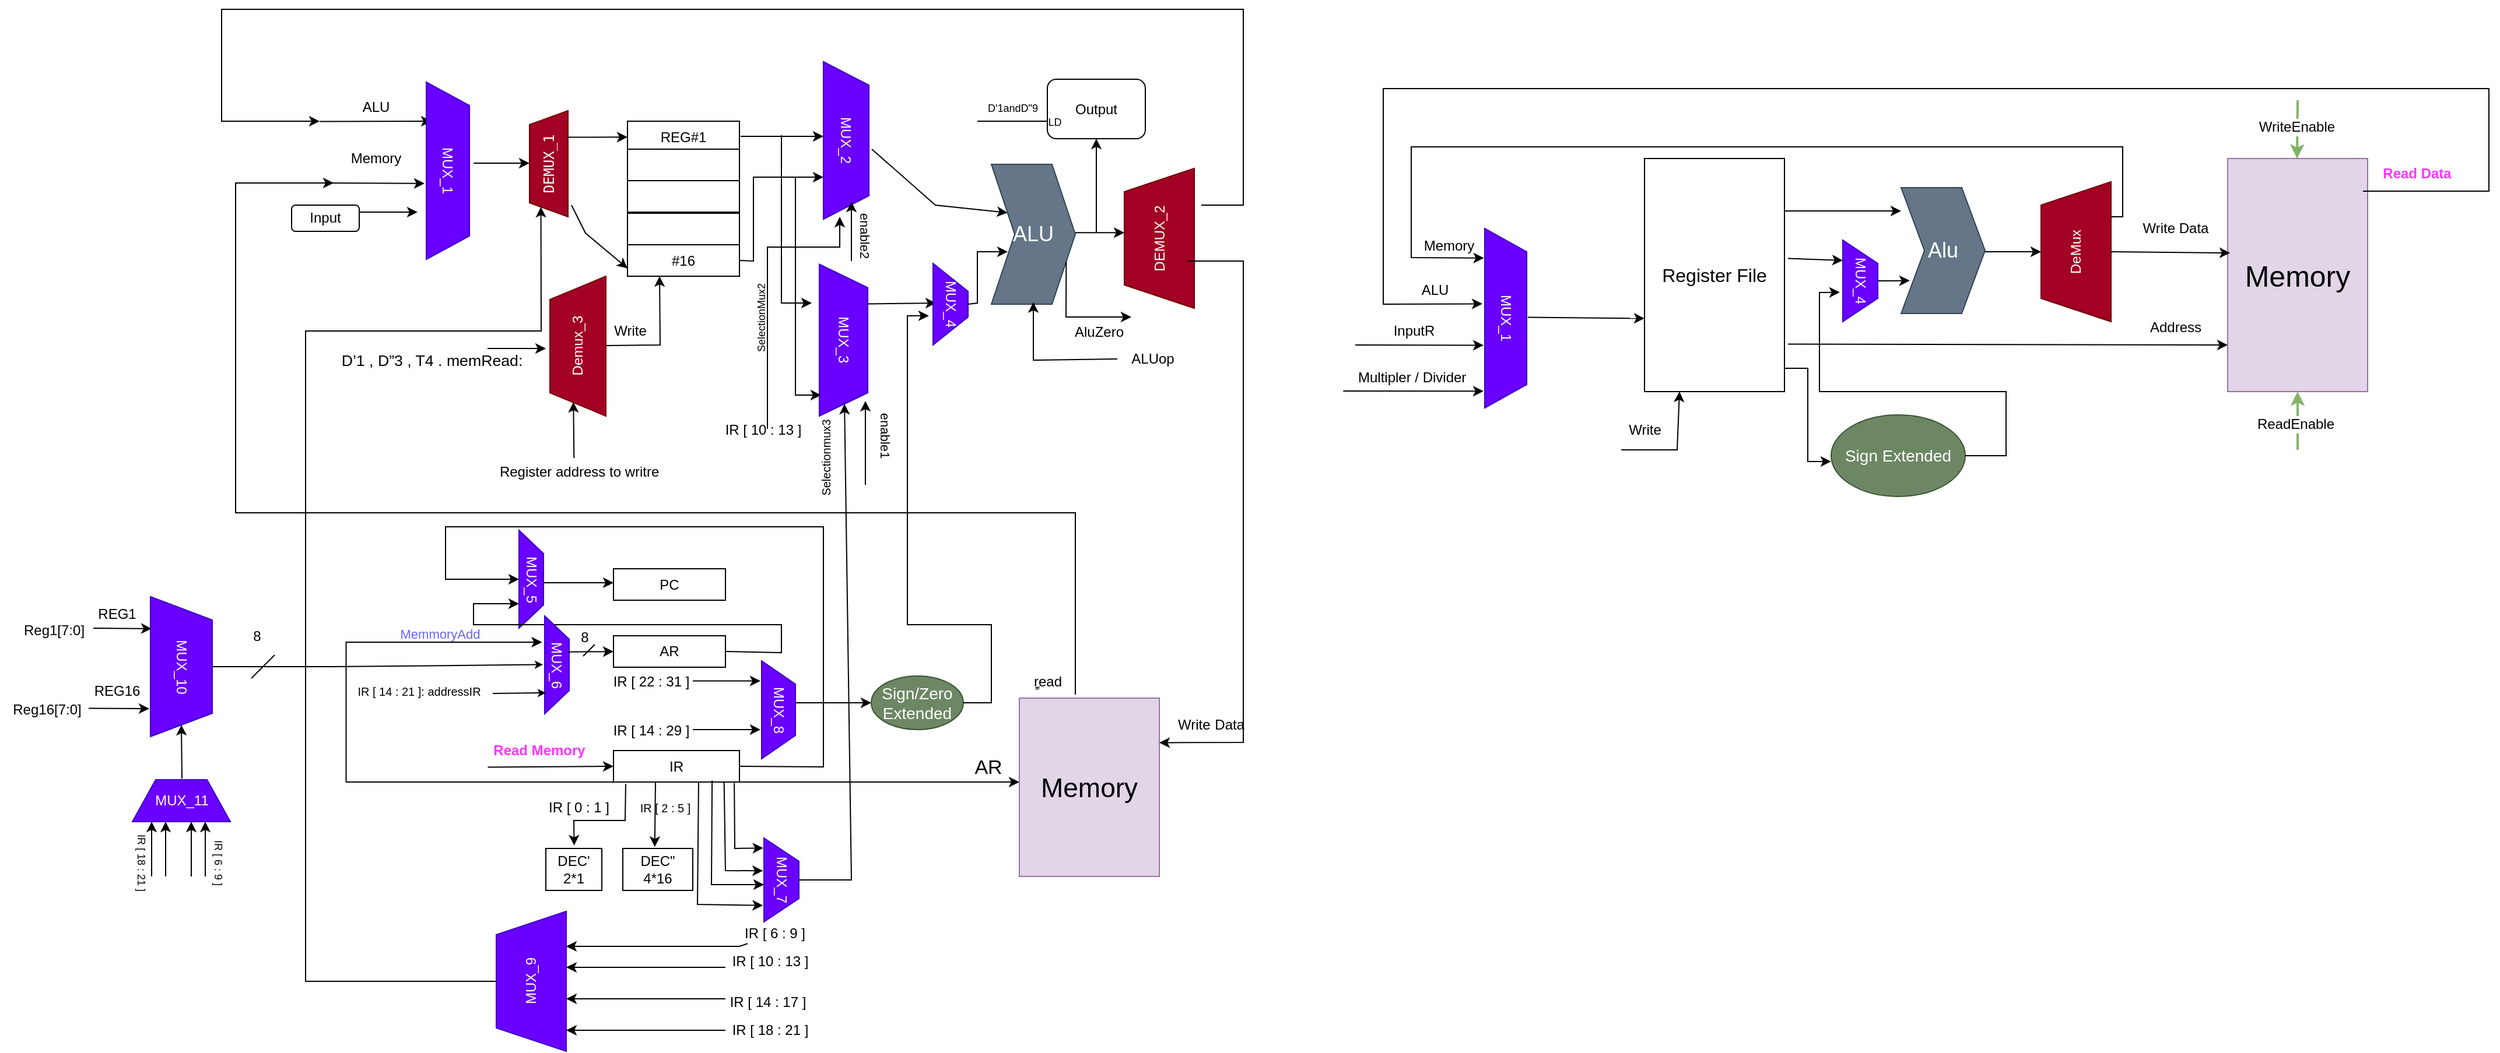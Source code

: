 <mxfile version="22.1.11" type="github">
  <diagram name="Page-1" id="VMmEMs2v5w9JZBRWIj8U">
    <mxGraphModel dx="489" dy="334" grid="1" gridSize="10" guides="1" tooltips="1" connect="1" arrows="1" fold="1" page="1" pageScale="1" pageWidth="1100" pageHeight="850" math="0" shadow="0">
      <root>
        <mxCell id="0" />
        <mxCell id="1" parent="0" />
        <mxCell id="eH6Ev0qvNWa33SyveMWL-1" value="&lt;font style=&quot;font-size: 25px;&quot;&gt;Memory&lt;/font&gt;" style="rounded=0;whiteSpace=wrap;html=1;fillColor=#e1d5e7;strokeColor=#9673a6;" parent="1" vertex="1">
          <mxGeometry x="2220" y="303" width="120" height="200" as="geometry" />
        </mxCell>
        <mxCell id="eH6Ev0qvNWa33SyveMWL-2" value="Address" style="text;html=1;align=center;verticalAlign=middle;resizable=0;points=[];autosize=1;strokeColor=none;fillColor=none;" parent="1" vertex="1">
          <mxGeometry x="2140" y="433" width="70" height="30" as="geometry" />
        </mxCell>
        <mxCell id="eH6Ev0qvNWa33SyveMWL-3" value="" style="endArrow=classic;html=1;rounded=0;entryX=0.42;entryY=1.056;entryDx=0;entryDy=0;entryPerimeter=0;" parent="1" target="eH6Ev0qvNWa33SyveMWL-23" edge="1">
          <mxGeometry width="50" height="50" relative="1" as="geometry">
            <mxPoint x="2336" y="331" as="sourcePoint" />
            <mxPoint x="1508" y="355" as="targetPoint" />
            <Array as="points">
              <mxPoint x="2444" y="331" />
              <mxPoint x="2444" y="243" />
              <mxPoint x="1780" y="243" />
              <mxPoint x="1568" y="243" />
              <mxPoint x="1496" y="243" />
              <mxPoint x="1496" y="428" />
            </Array>
          </mxGeometry>
        </mxCell>
        <mxCell id="eH6Ev0qvNWa33SyveMWL-4" value="&lt;font style=&quot;font-size: 16px;&quot;&gt;Register File&lt;/font&gt;" style="rounded=0;whiteSpace=wrap;html=1;" parent="1" vertex="1">
          <mxGeometry x="1720" y="303" width="120" height="200" as="geometry" />
        </mxCell>
        <mxCell id="eH6Ev0qvNWa33SyveMWL-5" value="&lt;b&gt;&lt;font color=&quot;#ff33ff&quot;&gt;Read Data&lt;/font&gt;&lt;/b&gt;" style="text;html=1;align=center;verticalAlign=middle;resizable=0;points=[];autosize=1;strokeColor=none;fillColor=none;" parent="1" vertex="1">
          <mxGeometry x="2340" y="304" width="84" height="24" as="geometry" />
        </mxCell>
        <mxCell id="eH6Ev0qvNWa33SyveMWL-6" value="" style="endArrow=classic;html=1;rounded=0;" parent="1" edge="1">
          <mxGeometry width="50" height="50" relative="1" as="geometry">
            <mxPoint x="1840" y="348" as="sourcePoint" />
            <mxPoint x="1940" y="348" as="targetPoint" />
          </mxGeometry>
        </mxCell>
        <mxCell id="eH6Ev0qvNWa33SyveMWL-7" value="" style="endArrow=classic;html=1;rounded=0;exitX=0.75;exitY=1;exitDx=0;exitDy=0;entryX=0.165;entryY=1.019;entryDx=0;entryDy=0;entryPerimeter=0;" parent="1" target="eH6Ev0qvNWa33SyveMWL-23" edge="1">
          <mxGeometry width="50" height="50" relative="1" as="geometry">
            <mxPoint x="2090" y="353" as="sourcePoint" />
            <mxPoint x="1520" y="391" as="targetPoint" />
            <Array as="points">
              <mxPoint x="2130" y="353" />
              <mxPoint x="2130" y="293" />
              <mxPoint x="2050" y="293" />
              <mxPoint x="1650" y="293" />
              <mxPoint x="1520" y="293" />
              <mxPoint x="1520" y="388" />
            </Array>
          </mxGeometry>
        </mxCell>
        <mxCell id="eH6Ev0qvNWa33SyveMWL-8" value="" style="endArrow=classic;html=1;rounded=0;exitX=1.025;exitY=0.429;exitDx=0;exitDy=0;exitPerimeter=0;entryX=0.25;entryY=1;entryDx=0;entryDy=0;" parent="1" source="eH6Ev0qvNWa33SyveMWL-4" target="eH6Ev0qvNWa33SyveMWL-21" edge="1">
          <mxGeometry width="50" height="50" relative="1" as="geometry">
            <mxPoint x="1880" y="412.45" as="sourcePoint" />
            <mxPoint x="1880" y="413" as="targetPoint" />
          </mxGeometry>
        </mxCell>
        <mxCell id="eH6Ev0qvNWa33SyveMWL-9" value="" style="endArrow=classic;html=1;rounded=0;exitX=1.025;exitY=0.796;exitDx=0;exitDy=0;exitPerimeter=0;entryX=-0.008;entryY=0.829;entryDx=0;entryDy=0;entryPerimeter=0;" parent="1" source="eH6Ev0qvNWa33SyveMWL-4" edge="1">
          <mxGeometry width="50" height="50" relative="1" as="geometry">
            <mxPoint x="1883" y="465.11" as="sourcePoint" />
            <mxPoint x="2220" y="463.0" as="targetPoint" />
          </mxGeometry>
        </mxCell>
        <mxCell id="eH6Ev0qvNWa33SyveMWL-10" value="Write Data" style="text;html=1;align=center;verticalAlign=middle;resizable=0;points=[];autosize=1;strokeColor=none;fillColor=none;" parent="1" vertex="1">
          <mxGeometry x="2135" y="348" width="80" height="30" as="geometry" />
        </mxCell>
        <mxCell id="eH6Ev0qvNWa33SyveMWL-11" value="DeMux" style="shape=trapezoid;perimeter=trapezoidPerimeter;whiteSpace=wrap;html=1;fixedSize=1;rotation=-90;fillColor=#a20025;fontColor=#ffffff;strokeColor=#6F0000;" parent="1" vertex="1">
          <mxGeometry x="2030" y="353" width="120" height="60" as="geometry" />
        </mxCell>
        <mxCell id="eH6Ev0qvNWa33SyveMWL-12" value="" style="endArrow=classic;html=1;rounded=0;entryX=0.017;entryY=0.405;entryDx=0;entryDy=0;entryPerimeter=0;" parent="1" target="eH6Ev0qvNWa33SyveMWL-1" edge="1">
          <mxGeometry width="50" height="50" relative="1" as="geometry">
            <mxPoint x="2120" y="383" as="sourcePoint" />
            <mxPoint x="2170" y="333" as="targetPoint" />
          </mxGeometry>
        </mxCell>
        <mxCell id="eH6Ev0qvNWa33SyveMWL-13" value="" style="endArrow=classic;html=1;rounded=0;entryX=0.5;entryY=0;entryDx=0;entryDy=0;" parent="1" target="eH6Ev0qvNWa33SyveMWL-11" edge="1">
          <mxGeometry width="50" height="50" relative="1" as="geometry">
            <mxPoint x="2010" y="383" as="sourcePoint" />
            <mxPoint x="2060" y="333" as="targetPoint" />
          </mxGeometry>
        </mxCell>
        <mxCell id="eH6Ev0qvNWa33SyveMWL-14" value="" style="endArrow=classic;html=1;rounded=0;entryX=0.425;entryY=-0.01;entryDx=0;entryDy=0;entryPerimeter=0;fillColor=#d5e8d4;strokeColor=#82b366;strokeWidth=2;" parent="1" edge="1">
          <mxGeometry relative="1" as="geometry">
            <mxPoint x="2280" y="253" as="sourcePoint" />
            <mxPoint x="2279.5" y="303" as="targetPoint" />
          </mxGeometry>
        </mxCell>
        <mxCell id="eH6Ev0qvNWa33SyveMWL-15" value="WriteEnable" style="edgeLabel;html=1;align=center;verticalAlign=middle;resizable=0;points=[];fontSize=12;" parent="eH6Ev0qvNWa33SyveMWL-14" connectable="0" vertex="1">
          <mxGeometry x="-0.08" y="-1" relative="1" as="geometry">
            <mxPoint as="offset" />
          </mxGeometry>
        </mxCell>
        <mxCell id="eH6Ev0qvNWa33SyveMWL-16" value="" style="endArrow=classic;html=1;rounded=0;entryX=0.5;entryY=1;entryDx=0;entryDy=0;fillColor=#d5e8d4;strokeColor=#82b366;strokeWidth=2;" parent="1" target="eH6Ev0qvNWa33SyveMWL-1" edge="1">
          <mxGeometry relative="1" as="geometry">
            <mxPoint x="2280" y="553" as="sourcePoint" />
            <mxPoint x="2259.5" y="583" as="targetPoint" />
          </mxGeometry>
        </mxCell>
        <mxCell id="eH6Ev0qvNWa33SyveMWL-17" value="ReadEnable" style="edgeLabel;html=1;align=center;verticalAlign=middle;resizable=0;points=[];fontSize=12;" parent="eH6Ev0qvNWa33SyveMWL-16" connectable="0" vertex="1">
          <mxGeometry x="-0.12" y="2" relative="1" as="geometry">
            <mxPoint as="offset" />
          </mxGeometry>
        </mxCell>
        <mxCell id="eH6Ev0qvNWa33SyveMWL-18" value="" style="endArrow=classic;html=1;rounded=0;entryX=0;entryY=0.571;entryDx=0;entryDy=0;entryPerimeter=0;" parent="1" target="eH6Ev0qvNWa33SyveMWL-19" edge="1">
          <mxGeometry width="50" height="50" relative="1" as="geometry">
            <mxPoint x="1840" y="483" as="sourcePoint" />
            <mxPoint x="1800" y="603" as="targetPoint" />
            <Array as="points">
              <mxPoint x="1860" y="483" />
              <mxPoint x="1860" y="563" />
            </Array>
          </mxGeometry>
        </mxCell>
        <mxCell id="eH6Ev0qvNWa33SyveMWL-19" value="&lt;font style=&quot;font-size: 14px;&quot;&gt;Sign Extended&lt;/font&gt;" style="ellipse;whiteSpace=wrap;html=1;fillColor=#6d8764;strokeColor=#3A5431;fontColor=#ffffff;" parent="1" vertex="1">
          <mxGeometry x="1880" y="523" width="115" height="70" as="geometry" />
        </mxCell>
        <mxCell id="eH6Ev0qvNWa33SyveMWL-20" value="" style="endArrow=classic;html=1;rounded=0;exitX=1;exitY=0.5;exitDx=0;exitDy=0;entryX=0.64;entryY=1.085;entryDx=0;entryDy=0;entryPerimeter=0;" parent="1" source="eH6Ev0qvNWa33SyveMWL-19" target="eH6Ev0qvNWa33SyveMWL-21" edge="1">
          <mxGeometry width="50" height="50" relative="1" as="geometry">
            <mxPoint x="2037.5" y="573" as="sourcePoint" />
            <mxPoint x="1850" y="423" as="targetPoint" />
            <Array as="points">
              <mxPoint x="2030" y="558" />
              <mxPoint x="2030" y="503" />
              <mxPoint x="1910" y="503" />
              <mxPoint x="1870" y="503" />
              <mxPoint x="1870" y="418" />
            </Array>
          </mxGeometry>
        </mxCell>
        <mxCell id="eH6Ev0qvNWa33SyveMWL-21" value="MUX_4" style="shape=trapezoid;perimeter=trapezoidPerimeter;whiteSpace=wrap;html=1;fixedSize=1;rotation=90;fillColor=#6a00ff;fontColor=#ffffff;strokeColor=#3700CC;" parent="1" vertex="1">
          <mxGeometry x="1870" y="393" width="70" height="30" as="geometry" />
        </mxCell>
        <mxCell id="eH6Ev0qvNWa33SyveMWL-22" value="" style="endArrow=classic;html=1;rounded=0;exitX=0.5;exitY=0;exitDx=0;exitDy=0;entryX=0.677;entryY=0.965;entryDx=0;entryDy=0;entryPerimeter=0;" parent="1" source="eH6Ev0qvNWa33SyveMWL-21" edge="1">
          <mxGeometry width="50" height="50" relative="1" as="geometry">
            <mxPoint x="1910" y="483" as="sourcePoint" />
            <mxPoint x="1947.45" y="407.78" as="targetPoint" />
          </mxGeometry>
        </mxCell>
        <mxCell id="eH6Ev0qvNWa33SyveMWL-23" value="MUX_1" style="shape=trapezoid;perimeter=trapezoidPerimeter;whiteSpace=wrap;html=1;fixedSize=1;rotation=90;fillColor=#6a00ff;fontColor=#ffffff;strokeColor=#3700CC;" parent="1" vertex="1">
          <mxGeometry x="1524" y="422" width="154" height="36" as="geometry" />
        </mxCell>
        <mxCell id="eH6Ev0qvNWa33SyveMWL-24" value="" style="endArrow=classic;html=1;rounded=0;exitX=0.312;exitY=-0.037;exitDx=0;exitDy=0;entryX=0.003;entryY=0.545;entryDx=0;entryDy=0;entryPerimeter=0;exitPerimeter=0;" parent="1" edge="1">
          <mxGeometry width="50" height="50" relative="1" as="geometry">
            <mxPoint x="1619.972" y="439.248" as="sourcePoint" />
            <mxPoint x="1720" y="440.2" as="targetPoint" />
          </mxGeometry>
        </mxCell>
        <mxCell id="eH6Ev0qvNWa33SyveMWL-25" value="" style="endArrow=classic;html=1;rounded=0;" parent="1" edge="1">
          <mxGeometry width="50" height="50" relative="1" as="geometry">
            <mxPoint x="590" y="324" as="sourcePoint" />
            <mxPoint x="674" y="324.42" as="targetPoint" />
          </mxGeometry>
        </mxCell>
        <mxCell id="eH6Ev0qvNWa33SyveMWL-26" value="&lt;pre&gt;&lt;font style=&quot;font-size: 12px;&quot;&gt;DEMUX_1&lt;/font&gt;&lt;/pre&gt;" style="shape=trapezoid;perimeter=trapezoidPerimeter;whiteSpace=wrap;html=1;fixedSize=1;rotation=-90;size=12;fillColor=#a20025;fontColor=#ffffff;strokeColor=#6F0000;" parent="1" vertex="1">
          <mxGeometry x="735" y="291" width="91" height="33" as="geometry" />
        </mxCell>
        <mxCell id="eH6Ev0qvNWa33SyveMWL-27" value="" style="endArrow=classic;html=1;rounded=0;exitX=0.75;exitY=1;exitDx=0;exitDy=0;" parent="1" source="eH6Ev0qvNWa33SyveMWL-26" target="eH6Ev0qvNWa33SyveMWL-28" edge="1">
          <mxGeometry width="50" height="50" relative="1" as="geometry">
            <mxPoint x="812" y="295" as="sourcePoint" />
            <mxPoint x="819" y="297.35" as="targetPoint" />
          </mxGeometry>
        </mxCell>
        <mxCell id="eH6Ev0qvNWa33SyveMWL-28" value="REG#1" style="rounded=0;whiteSpace=wrap;html=1;" parent="1" vertex="1">
          <mxGeometry x="848" y="271" width="96" height="27" as="geometry" />
        </mxCell>
        <mxCell id="eH6Ev0qvNWa33SyveMWL-29" value="" style="rounded=0;whiteSpace=wrap;html=1;" parent="1" vertex="1">
          <mxGeometry x="848" y="295" width="96" height="27" as="geometry" />
        </mxCell>
        <mxCell id="eH6Ev0qvNWa33SyveMWL-30" value="" style="rounded=0;whiteSpace=wrap;html=1;" parent="1" vertex="1">
          <mxGeometry x="848" y="322" width="96" height="27" as="geometry" />
        </mxCell>
        <mxCell id="eH6Ev0qvNWa33SyveMWL-31" value="" style="rounded=0;whiteSpace=wrap;html=1;" parent="1" vertex="1">
          <mxGeometry x="848" y="350" width="96" height="27" as="geometry" />
        </mxCell>
        <mxCell id="eH6Ev0qvNWa33SyveMWL-32" value="#16" style="rounded=0;whiteSpace=wrap;html=1;" parent="1" vertex="1">
          <mxGeometry x="848" y="377" width="96" height="27" as="geometry" />
        </mxCell>
        <mxCell id="eH6Ev0qvNWa33SyveMWL-33" value="AR" style="rounded=0;whiteSpace=wrap;html=1;" parent="1" vertex="1">
          <mxGeometry x="836" y="712.5" width="96" height="27" as="geometry" />
        </mxCell>
        <mxCell id="eH6Ev0qvNWa33SyveMWL-34" value="PC" style="rounded=0;whiteSpace=wrap;html=1;" parent="1" vertex="1">
          <mxGeometry x="836" y="655" width="96" height="27" as="geometry" />
        </mxCell>
        <mxCell id="eH6Ev0qvNWa33SyveMWL-35" value="IR" style="rounded=0;whiteSpace=wrap;html=1;" parent="1" vertex="1">
          <mxGeometry x="836" y="811" width="108" height="27" as="geometry" />
        </mxCell>
        <mxCell id="eH6Ev0qvNWa33SyveMWL-36" value="" style="endArrow=classic;html=1;rounded=0;" parent="1" edge="1">
          <mxGeometry width="50" height="50" relative="1" as="geometry">
            <mxPoint x="776" y="667" as="sourcePoint" />
            <mxPoint x="836" y="667" as="targetPoint" />
            <Array as="points">
              <mxPoint x="776" y="667" />
            </Array>
          </mxGeometry>
        </mxCell>
        <mxCell id="eH6Ev0qvNWa33SyveMWL-37" value="" style="endArrow=classic;html=1;rounded=0;exitX=0.095;exitY=1.063;exitDx=0;exitDy=0;exitPerimeter=0;entryX=0;entryY=0.5;entryDx=0;entryDy=0;" parent="1" target="eH6Ev0qvNWa33SyveMWL-35" edge="1">
          <mxGeometry width="50" height="50" relative="1" as="geometry">
            <mxPoint x="728.26" y="825.252" as="sourcePoint" />
            <mxPoint x="836" y="823" as="targetPoint" />
          </mxGeometry>
        </mxCell>
        <mxCell id="eH6Ev0qvNWa33SyveMWL-38" value="&lt;font color=&quot;#ff33ff&quot;&gt;Read Memory&lt;br&gt;&lt;/font&gt;" style="text;html=1;align=center;verticalAlign=middle;resizable=0;points=[];autosize=1;strokeColor=none;fillColor=none;fontStyle=1" parent="1" vertex="1">
          <mxGeometry x="718" y="799" width="108" height="24" as="geometry" />
        </mxCell>
        <mxCell id="eH6Ev0qvNWa33SyveMWL-39" value="MUX_5" style="shape=trapezoid;perimeter=trapezoidPerimeter;whiteSpace=wrap;html=1;fixedSize=1;rotation=90;fillColor=#6a00ff;fontColor=#ffffff;strokeColor=#3700CC;" parent="1" vertex="1">
          <mxGeometry x="723.5" y="653.5" width="84" height="21" as="geometry" />
        </mxCell>
        <mxCell id="eH6Ev0qvNWa33SyveMWL-40" value="" style="endArrow=classic;html=1;rounded=0;entryX=0.75;entryY=1;entryDx=0;entryDy=0;exitX=1;exitY=0.5;exitDx=0;exitDy=0;" parent="1" source="eH6Ev0qvNWa33SyveMWL-33" target="eH6Ev0qvNWa33SyveMWL-39" edge="1">
          <mxGeometry width="50" height="50" relative="1" as="geometry">
            <mxPoint x="980" y="775" as="sourcePoint" />
            <mxPoint x="704" y="675" as="targetPoint" />
            <Array as="points">
              <mxPoint x="980" y="727" />
              <mxPoint x="980" y="703" />
              <mxPoint x="716" y="703" />
              <mxPoint x="716" y="685" />
            </Array>
          </mxGeometry>
        </mxCell>
        <mxCell id="eH6Ev0qvNWa33SyveMWL-41" value="" style="endArrow=classic;html=1;rounded=0;entryX=0.5;entryY=1;entryDx=0;entryDy=0;exitX=1;exitY=0.5;exitDx=0;exitDy=0;" parent="1" source="eH6Ev0qvNWa33SyveMWL-35" target="eH6Ev0qvNWa33SyveMWL-39" edge="1">
          <mxGeometry width="50" height="50" relative="1" as="geometry">
            <mxPoint x="932" y="779" as="sourcePoint" />
            <mxPoint x="728" y="667" as="targetPoint" />
            <Array as="points">
              <mxPoint x="1016" y="825" />
              <mxPoint x="1016" y="619" />
              <mxPoint x="692" y="619" />
              <mxPoint x="692" y="664" />
            </Array>
          </mxGeometry>
        </mxCell>
        <mxCell id="eH6Ev0qvNWa33SyveMWL-42" value="" style="endArrow=classic;startArrow=classic;html=1;rounded=0;" parent="1" edge="1">
          <mxGeometry width="50" height="50" relative="1" as="geometry">
            <mxPoint x="1184" y="838" as="sourcePoint" />
            <mxPoint x="774.75" y="718" as="targetPoint" />
            <Array as="points">
              <mxPoint x="606.75" y="838" />
              <mxPoint x="606.75" y="718" />
            </Array>
          </mxGeometry>
        </mxCell>
        <mxCell id="eH6Ev0qvNWa33SyveMWL-43" value="&lt;span style=&quot;font-size: 17px;&quot;&gt;AR&lt;/span&gt;" style="edgeLabel;html=1;align=center;verticalAlign=middle;resizable=0;points=[];" parent="eH6Ev0qvNWa33SyveMWL-42" vertex="1" connectable="0">
          <mxGeometry x="-0.936" y="-2" relative="1" as="geometry">
            <mxPoint y="-10" as="offset" />
          </mxGeometry>
        </mxCell>
        <mxCell id="eH6Ev0qvNWa33SyveMWL-44" value="&lt;font style=&quot;font-size: 23px;&quot;&gt;Memory&lt;/font&gt;" style="rounded=0;whiteSpace=wrap;html=1;fillColor=#e1d5e7;strokeColor=#9673a6;" parent="1" vertex="1">
          <mxGeometry x="1184" y="766" width="120" height="153" as="geometry" />
        </mxCell>
        <mxCell id="eH6Ev0qvNWa33SyveMWL-45" value="Memory" style="text;html=1;align=center;verticalAlign=middle;resizable=0;points=[];autosize=1;strokeColor=none;fillColor=none;" parent="1" vertex="1">
          <mxGeometry x="596" y="291" width="72" height="24" as="geometry" />
        </mxCell>
        <mxCell id="eH6Ev0qvNWa33SyveMWL-46" value="" style="endArrow=classic;html=1;rounded=0;entryX=0.25;entryY=1;entryDx=0;entryDy=0;" parent="1" edge="1">
          <mxGeometry width="50" height="50" relative="1" as="geometry">
            <mxPoint x="584" y="271.25" as="sourcePoint" />
            <mxPoint x="680.0" y="271" as="targetPoint" />
          </mxGeometry>
        </mxCell>
        <mxCell id="eH6Ev0qvNWa33SyveMWL-47" value="ALU" style="text;html=1;align=center;verticalAlign=middle;resizable=0;points=[];autosize=1;strokeColor=none;fillColor=none;" parent="1" vertex="1">
          <mxGeometry x="608" y="247" width="48" height="24" as="geometry" />
        </mxCell>
        <mxCell id="eH6Ev0qvNWa33SyveMWL-48" value="" style="endArrow=classic;html=1;rounded=0;entryX=0;entryY=0.75;entryDx=0;entryDy=0;" parent="1" target="eH6Ev0qvNWa33SyveMWL-32" edge="1">
          <mxGeometry width="50" height="50" relative="1" as="geometry">
            <mxPoint x="800" y="343" as="sourcePoint" />
            <mxPoint x="998" y="253" as="targetPoint" />
            <Array as="points">
              <mxPoint x="812" y="367" />
            </Array>
          </mxGeometry>
        </mxCell>
        <mxCell id="eH6Ev0qvNWa33SyveMWL-49" value="MUX_1" style="shape=trapezoid;perimeter=trapezoidPerimeter;whiteSpace=wrap;html=1;fixedSize=1;rotation=90;fillColor=#6a00ff;fontColor=#ffffff;strokeColor=#3700CC;" parent="1" vertex="1">
          <mxGeometry x="618" y="295" width="152" height="37" as="geometry" />
        </mxCell>
        <mxCell id="eH6Ev0qvNWa33SyveMWL-50" value="" style="endArrow=classic;html=1;rounded=0;" parent="1" edge="1">
          <mxGeometry width="50" height="50" relative="1" as="geometry">
            <mxPoint x="716" y="307" as="sourcePoint" />
            <mxPoint x="764" y="307" as="targetPoint" />
          </mxGeometry>
        </mxCell>
        <mxCell id="eH6Ev0qvNWa33SyveMWL-51" value="" style="endArrow=classic;html=1;rounded=0;" parent="1" edge="1">
          <mxGeometry width="50" height="50" relative="1" as="geometry">
            <mxPoint x="1232" y="763" as="sourcePoint" />
            <mxPoint x="596" y="324" as="targetPoint" />
            <Array as="points">
              <mxPoint x="1232" y="607" />
              <mxPoint x="512" y="607" />
              <mxPoint x="512" y="324" />
            </Array>
          </mxGeometry>
        </mxCell>
        <mxCell id="eH6Ev0qvNWa33SyveMWL-52" value="" style="endArrow=classic;html=1;rounded=0;" parent="1" edge="1">
          <mxGeometry width="50" height="50" relative="1" as="geometry">
            <mxPoint x="945" y="284" as="sourcePoint" />
            <mxPoint x="1016" y="284" as="targetPoint" />
          </mxGeometry>
        </mxCell>
        <mxCell id="eH6Ev0qvNWa33SyveMWL-53" value="MUX_2" style="shape=trapezoid;perimeter=trapezoidPerimeter;whiteSpace=wrap;html=1;fixedSize=1;rotation=90;fillColor=#6a00ff;fontColor=#ffffff;strokeColor=#3700CC;" parent="1" vertex="1">
          <mxGeometry x="968" y="268" width="135" height="39" as="geometry" />
        </mxCell>
        <mxCell id="eH6Ev0qvNWa33SyveMWL-54" value="MUX_3" style="shape=trapezoid;perimeter=trapezoidPerimeter;whiteSpace=wrap;html=1;fixedSize=1;rotation=90;fillColor=#6a00ff;fontColor=#ffffff;strokeColor=#3700CC;" parent="1" vertex="1">
          <mxGeometry x="968.12" y="438.13" width="130.25" height="41.5" as="geometry" />
        </mxCell>
        <mxCell id="eH6Ev0qvNWa33SyveMWL-55" value="" style="endArrow=classic;html=1;rounded=0;entryX=0;entryY=0.25;entryDx=0;entryDy=0;" parent="1" target="eH6Ev0qvNWa33SyveMWL-57" edge="1">
          <mxGeometry width="50" height="50" relative="1" as="geometry">
            <mxPoint x="1057.5" y="295" as="sourcePoint" />
            <mxPoint x="1165" y="331" as="targetPoint" />
            <Array as="points">
              <mxPoint x="1112" y="343" />
            </Array>
          </mxGeometry>
        </mxCell>
        <mxCell id="eH6Ev0qvNWa33SyveMWL-56" value="" style="endArrow=classic;html=1;rounded=0;entryX=0.392;entryY=0.915;entryDx=0;entryDy=0;entryPerimeter=0;exitX=0.211;exitY=0.021;exitDx=0;exitDy=0;exitPerimeter=0;" parent="1" edge="1">
          <mxGeometry width="50" height="50" relative="1" as="geometry">
            <mxPoint x="1053.124" y="427.798" as="sourcePoint" />
            <mxPoint x="1112.55" y="427.0" as="targetPoint" />
            <Array as="points" />
          </mxGeometry>
        </mxCell>
        <mxCell id="eH6Ev0qvNWa33SyveMWL-57" value="&lt;font style=&quot;font-size: 18px;&quot;&gt;ALU&lt;/font&gt;" style="shape=step;perimeter=stepPerimeter;whiteSpace=wrap;html=1;fixedSize=1;fillColor=#647687;fontColor=#ffffff;strokeColor=#314354;" parent="1" vertex="1">
          <mxGeometry x="1160" y="308" width="72" height="120" as="geometry" />
        </mxCell>
        <mxCell id="eH6Ev0qvNWa33SyveMWL-58" value="&lt;font style=&quot;font-size: 18px;&quot;&gt;Alu&lt;/font&gt;" style="shape=step;perimeter=stepPerimeter;whiteSpace=wrap;html=1;fixedSize=1;fillColor=#647687;fontColor=#ffffff;strokeColor=#314354;" parent="1" vertex="1">
          <mxGeometry x="1940" y="328" width="72" height="108" as="geometry" />
        </mxCell>
        <mxCell id="eH6Ev0qvNWa33SyveMWL-59" value="" style="endArrow=classic;html=1;rounded=0;" parent="1" edge="1">
          <mxGeometry width="50" height="50" relative="1" as="geometry">
            <mxPoint x="1340" y="343" as="sourcePoint" />
            <mxPoint x="584" y="271" as="targetPoint" />
            <Array as="points">
              <mxPoint x="1376" y="343" />
              <mxPoint x="1376" y="175" />
              <mxPoint x="500" y="175" />
              <mxPoint x="500" y="271" />
            </Array>
          </mxGeometry>
        </mxCell>
        <mxCell id="eH6Ev0qvNWa33SyveMWL-60" value="MUX_6" style="shape=trapezoid;perimeter=trapezoidPerimeter;whiteSpace=wrap;html=1;fixedSize=1;rotation=90;fillColor=#6a00ff;fontColor=#ffffff;strokeColor=#3700CC;" parent="1" vertex="1">
          <mxGeometry x="745.5" y="727" width="84" height="21" as="geometry" />
        </mxCell>
        <mxCell id="eH6Ev0qvNWa33SyveMWL-61" value="DEMUX_2" style="shape=trapezoid;perimeter=trapezoidPerimeter;whiteSpace=wrap;html=1;fixedSize=1;rotation=-90;fillColor=#a20025;fontColor=#ffffff;strokeColor=#6F0000;" parent="1" vertex="1">
          <mxGeometry x="1244" y="341.5" width="120" height="60" as="geometry" />
        </mxCell>
        <mxCell id="eH6Ev0qvNWa33SyveMWL-62" value="" style="endArrow=classic;html=1;rounded=0;" parent="1" edge="1">
          <mxGeometry width="50" height="50" relative="1" as="geometry">
            <mxPoint x="1232" y="366.64" as="sourcePoint" />
            <mxPoint x="1274" y="366.64" as="targetPoint" />
          </mxGeometry>
        </mxCell>
        <mxCell id="eH6Ev0qvNWa33SyveMWL-63" value="" style="endArrow=classic;html=1;rounded=0;entryX=1;entryY=0.25;entryDx=0;entryDy=0;" parent="1" target="eH6Ev0qvNWa33SyveMWL-44" edge="1">
          <mxGeometry width="50" height="50" relative="1" as="geometry">
            <mxPoint x="1328" y="391" as="sourcePoint" />
            <mxPoint x="1364" y="691" as="targetPoint" />
            <Array as="points">
              <mxPoint x="1376" y="391" />
              <mxPoint x="1376" y="804" />
            </Array>
          </mxGeometry>
        </mxCell>
        <mxCell id="eH6Ev0qvNWa33SyveMWL-64" value="Write&lt;font style=&quot;font-size: 14px;&quot;&gt; &lt;/font&gt;Data" style="text;html=1;align=center;verticalAlign=middle;resizable=0;points=[];autosize=1;strokeColor=none;fillColor=none;" parent="1" vertex="1">
          <mxGeometry x="1306" y="770" width="84" height="36" as="geometry" />
        </mxCell>
        <mxCell id="eH6Ev0qvNWa33SyveMWL-65" value="" style="endArrow=classic;html=1;rounded=0;" parent="1" edge="1">
          <mxGeometry width="50" height="50" relative="1" as="geometry">
            <mxPoint x="1040" y="391" as="sourcePoint" />
            <mxPoint x="1040" y="340" as="targetPoint" />
          </mxGeometry>
        </mxCell>
        <mxCell id="eH6Ev0qvNWa33SyveMWL-66" value="enable2" style="edgeLabel;html=1;align=center;verticalAlign=middle;resizable=0;points=[];rotation=90;" parent="eH6Ev0qvNWa33SyveMWL-65" connectable="0" vertex="1">
          <mxGeometry x="0.192" relative="1" as="geometry">
            <mxPoint x="12" y="8" as="offset" />
          </mxGeometry>
        </mxCell>
        <mxCell id="eH6Ev0qvNWa33SyveMWL-67" value="" style="endArrow=classic;html=1;rounded=0;" parent="1" edge="1">
          <mxGeometry width="50" height="50" relative="1" as="geometry">
            <mxPoint x="618" y="349" as="sourcePoint" />
            <mxPoint x="668" y="349" as="targetPoint" />
          </mxGeometry>
        </mxCell>
        <mxCell id="eH6Ev0qvNWa33SyveMWL-68" value="Input" style="rounded=1;whiteSpace=wrap;html=1;" parent="1" vertex="1">
          <mxGeometry x="560" y="343" width="58" height="22.5" as="geometry" />
        </mxCell>
        <mxCell id="eH6Ev0qvNWa33SyveMWL-69" value="" style="endArrow=classic;html=1;rounded=0;" parent="1" target="eH6Ev0qvNWa33SyveMWL-70" edge="1">
          <mxGeometry width="50" height="50" relative="1" as="geometry">
            <mxPoint x="1250" y="367" as="sourcePoint" />
            <mxPoint x="1256" y="283" as="targetPoint" />
          </mxGeometry>
        </mxCell>
        <mxCell id="eH6Ev0qvNWa33SyveMWL-70" value="Output" style="rounded=1;whiteSpace=wrap;html=1;" parent="1" vertex="1">
          <mxGeometry x="1208" y="235" width="84" height="51" as="geometry" />
        </mxCell>
        <mxCell id="eH6Ev0qvNWa33SyveMWL-71" value="" style="endArrow=classic;html=1;rounded=0;exitX=-0.003;exitY=0.979;exitDx=0;exitDy=0;exitPerimeter=0;" parent="1" source="eH6Ev0qvNWa33SyveMWL-74" edge="1">
          <mxGeometry width="50" height="50" relative="1" as="geometry">
            <mxPoint x="1520" y="502.33" as="sourcePoint" />
            <mxPoint x="1582" y="502.58" as="targetPoint" />
          </mxGeometry>
        </mxCell>
        <mxCell id="eH6Ev0qvNWa33SyveMWL-72" value="" style="endArrow=classic;html=1;rounded=0;" parent="1" edge="1">
          <mxGeometry width="50" height="50" relative="1" as="geometry">
            <mxPoint x="1472" y="463" as="sourcePoint" />
            <mxPoint x="1582" y="463.25" as="targetPoint" />
          </mxGeometry>
        </mxCell>
        <mxCell id="eH6Ev0qvNWa33SyveMWL-73" value="InputR" style="text;html=1;align=center;verticalAlign=middle;resizable=0;points=[];autosize=1;strokeColor=none;fillColor=none;" parent="1" vertex="1">
          <mxGeometry x="1492" y="439.25" width="60" height="24" as="geometry" />
        </mxCell>
        <mxCell id="eH6Ev0qvNWa33SyveMWL-74" value="Multipler / Divider&amp;nbsp;" style="text;html=1;align=center;verticalAlign=middle;resizable=0;points=[];autosize=1;strokeColor=none;fillColor=none;" parent="1" vertex="1">
          <mxGeometry x="1462" y="479" width="120" height="24" as="geometry" />
        </mxCell>
        <mxCell id="eH6Ev0qvNWa33SyveMWL-75" value="ALU" style="text;html=1;align=center;verticalAlign=middle;resizable=0;points=[];autosize=1;strokeColor=none;fillColor=none;" parent="1" vertex="1">
          <mxGeometry x="1516" y="404" width="48" height="24" as="geometry" />
        </mxCell>
        <mxCell id="eH6Ev0qvNWa33SyveMWL-76" value="Memory" style="text;html=1;align=center;verticalAlign=middle;resizable=0;points=[];autosize=1;strokeColor=none;fillColor=none;" parent="1" vertex="1">
          <mxGeometry x="1516" y="365.5" width="72" height="24" as="geometry" />
        </mxCell>
        <mxCell id="eH6Ev0qvNWa33SyveMWL-77" value="&lt;font style=&quot;font-size: 14px;&quot;&gt;Sign/Zero Extended&lt;/font&gt;" style="ellipse;whiteSpace=wrap;html=1;fillColor=#6d8764;strokeColor=#3A5431;fontColor=#ffffff;" parent="1" vertex="1">
          <mxGeometry x="1057" y="747" width="79" height="46" as="geometry" />
        </mxCell>
        <mxCell id="eH6Ev0qvNWa33SyveMWL-78" value="" style="endArrow=classic;html=1;rounded=0;entryX=0;entryY=0.5;entryDx=0;entryDy=0;" parent="1" target="eH6Ev0qvNWa33SyveMWL-77" edge="1">
          <mxGeometry width="50" height="50" relative="1" as="geometry">
            <mxPoint x="1016" y="770" as="sourcePoint" />
            <mxPoint x="1078" y="679" as="targetPoint" />
            <Array as="points">
              <mxPoint x="992" y="770" />
            </Array>
          </mxGeometry>
        </mxCell>
        <mxCell id="eH6Ev0qvNWa33SyveMWL-79" value="" style="endArrow=classic;html=1;rounded=0;entryX=0.641;entryY=1.119;entryDx=0;entryDy=0;entryPerimeter=0;exitX=1;exitY=0.5;exitDx=0;exitDy=0;" parent="1" source="eH6Ev0qvNWa33SyveMWL-77" target="eH6Ev0qvNWa33SyveMWL-80" edge="1">
          <mxGeometry width="50" height="50" relative="1" as="geometry">
            <mxPoint x="1124" y="602" as="sourcePoint" />
            <mxPoint x="1136" y="479" as="targetPoint" />
            <Array as="points">
              <mxPoint x="1160" y="770" />
              <mxPoint x="1160" y="703" />
              <mxPoint x="1088" y="703" />
              <mxPoint x="1088" y="438" />
            </Array>
          </mxGeometry>
        </mxCell>
        <mxCell id="eH6Ev0qvNWa33SyveMWL-80" value="MUX_4" style="shape=trapezoid;perimeter=trapezoidPerimeter;whiteSpace=wrap;html=1;fixedSize=1;rotation=90;size=24;fillColor=#6a00ff;fontColor=#ffffff;strokeColor=#3700CC;" parent="1" vertex="1">
          <mxGeometry x="1090" y="413" width="70" height="30" as="geometry" />
        </mxCell>
        <mxCell id="eH6Ev0qvNWa33SyveMWL-81" value="" style="endArrow=classic;html=1;rounded=0;exitX=0.5;exitY=0;exitDx=0;exitDy=0;" parent="1" source="eH6Ev0qvNWa33SyveMWL-80" edge="1">
          <mxGeometry width="50" height="50" relative="1" as="geometry">
            <mxPoint x="1124" y="433" as="sourcePoint" />
            <mxPoint x="1174" y="383" as="targetPoint" />
            <Array as="points">
              <mxPoint x="1148" y="427" />
              <mxPoint x="1148" y="383" />
            </Array>
          </mxGeometry>
        </mxCell>
        <mxCell id="eH6Ev0qvNWa33SyveMWL-82" value="" style="endArrow=none;html=1;rounded=0;" parent="1" edge="1">
          <mxGeometry width="50" height="50" relative="1" as="geometry">
            <mxPoint x="1064" y="427" as="sourcePoint" />
            <mxPoint x="1064" y="427" as="targetPoint" />
            <Array as="points" />
          </mxGeometry>
        </mxCell>
        <mxCell id="eH6Ev0qvNWa33SyveMWL-83" value="" style="endArrow=classic;html=1;rounded=0;entryX=0;entryY=0.5;entryDx=0;entryDy=0;exitX=0.368;exitY=0.051;exitDx=0;exitDy=0;exitPerimeter=0;" parent="1" source="eH6Ev0qvNWa33SyveMWL-60" target="eH6Ev0qvNWa33SyveMWL-33" edge="1">
          <mxGeometry width="50" height="50" relative="1" as="geometry">
            <mxPoint x="798" y="739.5" as="sourcePoint" />
            <mxPoint x="848" y="689.5" as="targetPoint" />
          </mxGeometry>
        </mxCell>
        <mxCell id="eH6Ev0qvNWa33SyveMWL-84" value="ٍِread" style="text;html=1;align=center;verticalAlign=middle;resizable=0;points=[];autosize=1;strokeColor=none;fillColor=none;" parent="1" vertex="1">
          <mxGeometry x="1184" y="739.5" width="48" height="24" as="geometry" />
        </mxCell>
        <mxCell id="eH6Ev0qvNWa33SyveMWL-85" value="DEC&#39;&lt;br&gt;2*1" style="rounded=0;whiteSpace=wrap;html=1;" parent="1" vertex="1">
          <mxGeometry x="778" y="895" width="48" height="36" as="geometry" />
        </mxCell>
        <mxCell id="eH6Ev0qvNWa33SyveMWL-86" value="DEC&quot;&lt;br&gt;4*16" style="rounded=0;whiteSpace=wrap;html=1;" parent="1" vertex="1">
          <mxGeometry x="844" y="895" width="60" height="36" as="geometry" />
        </mxCell>
        <mxCell id="eH6Ev0qvNWa33SyveMWL-87" value="" style="endArrow=classic;html=1;rounded=0;entryX=0.506;entryY=-0.072;entryDx=0;entryDy=0;entryPerimeter=0;exitX=0.097;exitY=1.059;exitDx=0;exitDy=0;exitPerimeter=0;" parent="1" source="eH6Ev0qvNWa33SyveMWL-35" target="eH6Ev0qvNWa33SyveMWL-85" edge="1">
          <mxGeometry width="50" height="50" relative="1" as="geometry">
            <mxPoint x="847.49" y="838" as="sourcePoint" />
            <mxPoint x="847.49" y="883" as="targetPoint" />
            <Array as="points">
              <mxPoint x="846" y="871" />
              <mxPoint x="802" y="871" />
            </Array>
          </mxGeometry>
        </mxCell>
        <mxCell id="eH6Ev0qvNWa33SyveMWL-88" value="" style="endArrow=classic;html=1;rounded=0;exitX=0.611;exitY=1;exitDx=0;exitDy=0;exitPerimeter=0;entryX=0.456;entryY=-0.036;entryDx=0;entryDy=0;entryPerimeter=0;" parent="1" target="eH6Ev0qvNWa33SyveMWL-86" edge="1">
          <mxGeometry width="50" height="50" relative="1" as="geometry">
            <mxPoint x="871.998" y="838.0" as="sourcePoint" />
            <mxPoint x="872.01" y="883" as="targetPoint" />
          </mxGeometry>
        </mxCell>
        <mxCell id="eH6Ev0qvNWa33SyveMWL-89" value="" style="endArrow=classic;html=1;rounded=0;" parent="1" edge="1">
          <mxGeometry width="50" height="50" relative="1" as="geometry">
            <mxPoint x="1052" y="583" as="sourcePoint" />
            <mxPoint x="1052" y="511" as="targetPoint" />
          </mxGeometry>
        </mxCell>
        <mxCell id="eH6Ev0qvNWa33SyveMWL-90" value="enable1" style="edgeLabel;html=1;align=center;verticalAlign=middle;resizable=0;points=[];rotation=90;" parent="eH6Ev0qvNWa33SyveMWL-89" connectable="0" vertex="1">
          <mxGeometry x="0.192" relative="1" as="geometry">
            <mxPoint x="17" as="offset" />
          </mxGeometry>
        </mxCell>
        <mxCell id="eH6Ev0qvNWa33SyveMWL-91" value="" style="endArrow=classic;html=1;rounded=0;exitX=0.959;exitY=1.028;exitDx=0;exitDy=0;exitPerimeter=0;entryX=0.12;entryY=1.02;entryDx=0;entryDy=0;entryPerimeter=0;" parent="1" source="eH6Ev0qvNWa33SyveMWL-35" target="eH6Ev0qvNWa33SyveMWL-92" edge="1">
          <mxGeometry width="50" height="50" relative="1" as="geometry">
            <mxPoint x="920" y="945" as="sourcePoint" />
            <mxPoint x="956" y="907" as="targetPoint" />
            <Array as="points">
              <mxPoint x="940" y="895" />
            </Array>
          </mxGeometry>
        </mxCell>
        <mxCell id="eH6Ev0qvNWa33SyveMWL-92" value="MUX_7" style="shape=trapezoid;perimeter=trapezoidPerimeter;whiteSpace=wrap;html=1;fixedSize=1;rotation=90;fillColor=#6a00ff;fontColor=#ffffff;strokeColor=#3700CC;" parent="1" vertex="1">
          <mxGeometry x="944" y="907" width="72" height="30" as="geometry" />
        </mxCell>
        <mxCell id="eH6Ev0qvNWa33SyveMWL-93" value="" style="endArrow=classic;html=1;rounded=0;exitX=0.878;exitY=0.99;exitDx=0;exitDy=0;exitPerimeter=0;entryX=0.391;entryY=1.028;entryDx=0;entryDy=0;entryPerimeter=0;" parent="1" source="eH6Ev0qvNWa33SyveMWL-35" target="eH6Ev0qvNWa33SyveMWL-92" edge="1">
          <mxGeometry width="50" height="50" relative="1" as="geometry">
            <mxPoint x="920" y="945" as="sourcePoint" />
            <mxPoint x="970" y="895" as="targetPoint" />
            <Array as="points">
              <mxPoint x="932" y="914" />
            </Array>
          </mxGeometry>
        </mxCell>
        <mxCell id="eH6Ev0qvNWa33SyveMWL-94" value="" style="endArrow=classic;html=1;rounded=0;exitX=0.783;exitY=0.952;exitDx=0;exitDy=0;entryX=0.391;entryY=1.028;entryDx=0;entryDy=0;entryPerimeter=0;exitPerimeter=0;" parent="1" source="eH6Ev0qvNWa33SyveMWL-35" edge="1">
          <mxGeometry width="50" height="50" relative="1" as="geometry">
            <mxPoint x="932" y="850" as="sourcePoint" />
            <mxPoint x="965" y="926" as="targetPoint" />
            <Array as="points">
              <mxPoint x="920" y="926" />
            </Array>
          </mxGeometry>
        </mxCell>
        <mxCell id="eH6Ev0qvNWa33SyveMWL-95" value="" style="endArrow=classic;html=1;rounded=0;exitX=0.783;exitY=0.952;exitDx=0;exitDy=0;entryX=0.804;entryY=1.028;entryDx=0;entryDy=0;entryPerimeter=0;exitPerimeter=0;" parent="1" target="eH6Ev0qvNWa33SyveMWL-92" edge="1">
          <mxGeometry width="50" height="50" relative="1" as="geometry">
            <mxPoint x="909" y="838" as="sourcePoint" />
            <mxPoint x="953" y="927" as="targetPoint" />
            <Array as="points">
              <mxPoint x="908" y="943" />
            </Array>
          </mxGeometry>
        </mxCell>
        <mxCell id="eH6Ev0qvNWa33SyveMWL-96" value="" style="endArrow=classic;html=1;rounded=0;exitX=0.5;exitY=0;exitDx=0;exitDy=0;" parent="1" source="eH6Ev0qvNWa33SyveMWL-92" target="eH6Ev0qvNWa33SyveMWL-54" edge="1">
          <mxGeometry width="50" height="50" relative="1" as="geometry">
            <mxPoint x="992" y="1005" as="sourcePoint" />
            <mxPoint x="1042" y="955" as="targetPoint" />
            <Array as="points">
              <mxPoint x="1040" y="922" />
            </Array>
          </mxGeometry>
        </mxCell>
        <mxCell id="eH6Ev0qvNWa33SyveMWL-97" value="&lt;font style=&quot;font-size: 10px;&quot;&gt;Selectionmux3&lt;/font&gt;" style="text;html=1;align=center;verticalAlign=middle;resizable=0;points=[];autosize=1;strokeColor=none;fillColor=none;rotation=-90;" parent="1" vertex="1">
          <mxGeometry x="970" y="548" width="96" height="24" as="geometry" />
        </mxCell>
        <mxCell id="eH6Ev0qvNWa33SyveMWL-98" value="&lt;font style=&quot;font-size: 9px;&quot;&gt;SelectionMux2&lt;/font&gt;" style="text;html=1;align=center;verticalAlign=middle;resizable=0;points=[];autosize=1;strokeColor=none;fillColor=none;rotation=-90;" parent="1" vertex="1">
          <mxGeometry x="920" y="428" width="84" height="24" as="geometry" />
        </mxCell>
        <mxCell id="eH6Ev0qvNWa33SyveMWL-99" value="MUX_9" style="shape=trapezoid;perimeter=trapezoidPerimeter;whiteSpace=wrap;html=1;fixedSize=1;rotation=-90;fillColor=#6a00ff;fontColor=#ffffff;strokeColor=#3700CC;" parent="1" vertex="1">
          <mxGeometry x="705.5" y="979" width="120" height="60" as="geometry" />
        </mxCell>
        <mxCell id="eH6Ev0qvNWa33SyveMWL-100" value="" style="endArrow=classic;html=1;rounded=0;entryX=0.75;entryY=1;entryDx=0;entryDy=0;exitX=0.302;exitY=-0.142;exitDx=0;exitDy=0;exitPerimeter=0;" parent="1" source="eH6Ev0qvNWa33SyveMWL-111" target="eH6Ev0qvNWa33SyveMWL-99" edge="1">
          <mxGeometry width="50" height="50" relative="1" as="geometry">
            <mxPoint x="944" y="895" as="sourcePoint" />
            <mxPoint x="1018" y="835" as="targetPoint" />
            <Array as="points">
              <mxPoint x="944" y="979" />
            </Array>
          </mxGeometry>
        </mxCell>
        <mxCell id="eH6Ev0qvNWa33SyveMWL-101" value="" style="endArrow=classic;html=1;rounded=0;entryX=0.5;entryY=1;entryDx=0;entryDy=0;" parent="1" edge="1">
          <mxGeometry width="50" height="50" relative="1" as="geometry">
            <mxPoint x="896" y="997" as="sourcePoint" />
            <mxPoint x="795.5" y="997" as="targetPoint" />
            <Array as="points">
              <mxPoint x="932" y="997" />
            </Array>
          </mxGeometry>
        </mxCell>
        <mxCell id="eH6Ev0qvNWa33SyveMWL-102" value="" style="endArrow=classic;html=1;rounded=0;exitX=0.5;exitY=0;exitDx=0;exitDy=0;entryX=0;entryY=0.25;entryDx=0;entryDy=0;" parent="1" source="eH6Ev0qvNWa33SyveMWL-99" target="eH6Ev0qvNWa33SyveMWL-26" edge="1">
          <mxGeometry width="50" height="50" relative="1" as="geometry">
            <mxPoint x="968" y="885" as="sourcePoint" />
            <mxPoint x="560" y="943" as="targetPoint" />
            <Array as="points">
              <mxPoint x="572" y="1009" />
              <mxPoint x="572" y="451" />
              <mxPoint x="774" y="451" />
            </Array>
          </mxGeometry>
        </mxCell>
        <mxCell id="eH6Ev0qvNWa33SyveMWL-103" value="" style="endArrow=none;html=1;rounded=0;" parent="1" edge="1">
          <mxGeometry width="50" height="50" relative="1" as="geometry">
            <mxPoint x="1148" y="271" as="sourcePoint" />
            <mxPoint x="1208" y="271" as="targetPoint" />
          </mxGeometry>
        </mxCell>
        <mxCell id="eH6Ev0qvNWa33SyveMWL-104" value="&lt;font style=&quot;font-size: 9px;&quot;&gt;D&#39;1andD&quot;9&lt;/font&gt;" style="text;html=1;align=center;verticalAlign=middle;resizable=0;points=[];autosize=1;strokeColor=none;fillColor=none;" parent="1" vertex="1">
          <mxGeometry x="1142" y="247" width="72" height="24" as="geometry" />
        </mxCell>
        <mxCell id="eH6Ev0qvNWa33SyveMWL-105" value="&lt;font style=&quot;font-size: 9px;&quot;&gt;LD&lt;/font&gt;" style="text;html=1;align=center;verticalAlign=middle;resizable=0;points=[];autosize=1;strokeColor=none;fillColor=none;" parent="1" vertex="1">
          <mxGeometry x="1196" y="259" width="36" height="24" as="geometry" />
        </mxCell>
        <mxCell id="eH6Ev0qvNWa33SyveMWL-106" value="" style="endArrow=classic;html=1;rounded=0;startSize=5;endSize=4;exitX=0.5;exitY=0;exitDx=0;exitDy=0;" parent="1" source="eH6Ev0qvNWa33SyveMWL-141" edge="1">
          <mxGeometry width="50" height="50" relative="1" as="geometry">
            <mxPoint x="730" y="737.75" as="sourcePoint" />
            <mxPoint x="775.5" y="737.25" as="targetPoint" />
            <Array as="points">
              <mxPoint x="596" y="739" />
            </Array>
          </mxGeometry>
        </mxCell>
        <mxCell id="eH6Ev0qvNWa33SyveMWL-107" value="" style="endArrow=classic;html=1;rounded=0;startSize=5;endSize=4;" parent="1" edge="1">
          <mxGeometry width="50" height="50" relative="1" as="geometry">
            <mxPoint x="732.5" y="762" as="sourcePoint" />
            <mxPoint x="778" y="761.5" as="targetPoint" />
          </mxGeometry>
        </mxCell>
        <mxCell id="eH6Ev0qvNWa33SyveMWL-108" value="&lt;font style=&quot;font-size: 10px;&quot;&gt;IR [ 14 : 21 ]: addressIR&lt;/font&gt;" style="text;html=1;align=center;verticalAlign=middle;resizable=0;points=[];autosize=1;strokeColor=none;fillColor=none;" parent="1" vertex="1">
          <mxGeometry x="603" y="748" width="132" height="24" as="geometry" />
        </mxCell>
        <mxCell id="eH6Ev0qvNWa33SyveMWL-109" value="&lt;font style=&quot;font-size: 11px;&quot; color=&quot;#6666ff&quot;&gt;MemmoryAdd&lt;/font&gt;" style="text;html=1;align=center;verticalAlign=middle;resizable=0;points=[];autosize=1;strokeColor=none;fillColor=none;" parent="1" vertex="1">
          <mxGeometry x="639" y="699" width="96" height="24" as="geometry" />
        </mxCell>
        <mxCell id="eH6Ev0qvNWa33SyveMWL-110" value="IR [ 6 : 9 ]" style="text;html=1;align=center;verticalAlign=middle;resizable=0;points=[];autosize=1;strokeColor=none;fillColor=none;" parent="1" vertex="1">
          <mxGeometry x="932" y="956" width="84" height="24" as="geometry" />
        </mxCell>
        <mxCell id="eH6Ev0qvNWa33SyveMWL-111" value="IR [ 10 : 13 ]" style="text;html=1;align=center;verticalAlign=middle;resizable=0;points=[];autosize=1;strokeColor=none;fillColor=none;" parent="1" vertex="1">
          <mxGeometry x="922" y="980" width="96" height="24" as="geometry" />
        </mxCell>
        <mxCell id="eH6Ev0qvNWa33SyveMWL-112" value="" style="endArrow=classic;html=1;rounded=0;entryX=0.5;entryY=1;entryDx=0;entryDy=0;" parent="1" edge="1">
          <mxGeometry width="50" height="50" relative="1" as="geometry">
            <mxPoint x="896" y="1024" as="sourcePoint" />
            <mxPoint x="795.5" y="1024" as="targetPoint" />
            <Array as="points">
              <mxPoint x="932" y="1024" />
            </Array>
          </mxGeometry>
        </mxCell>
        <mxCell id="eH6Ev0qvNWa33SyveMWL-113" value="IR [ 14 : 17 ]" style="text;html=1;align=center;verticalAlign=middle;resizable=0;points=[];autosize=1;strokeColor=none;fillColor=none;" parent="1" vertex="1">
          <mxGeometry x="920" y="1015" width="96" height="24" as="geometry" />
        </mxCell>
        <mxCell id="eH6Ev0qvNWa33SyveMWL-114" value="" style="endArrow=classic;html=1;rounded=0;entryX=0.5;entryY=1;entryDx=0;entryDy=0;" parent="1" edge="1">
          <mxGeometry width="50" height="50" relative="1" as="geometry">
            <mxPoint x="896" y="1051" as="sourcePoint" />
            <mxPoint x="795.5" y="1051" as="targetPoint" />
            <Array as="points">
              <mxPoint x="932" y="1051" />
            </Array>
          </mxGeometry>
        </mxCell>
        <mxCell id="eH6Ev0qvNWa33SyveMWL-115" value="IR [ 18 : 21 ]" style="text;html=1;align=center;verticalAlign=middle;resizable=0;points=[];autosize=1;strokeColor=none;fillColor=none;" parent="1" vertex="1">
          <mxGeometry x="922" y="1039" width="96" height="24" as="geometry" />
        </mxCell>
        <mxCell id="eH6Ev0qvNWa33SyveMWL-116" value="" style="endArrow=classic;html=1;rounded=0;" parent="1" edge="1">
          <mxGeometry width="50" height="50" relative="1" as="geometry">
            <mxPoint x="968" y="535" as="sourcePoint" />
            <mxPoint x="1030" y="353" as="targetPoint" />
            <Array as="points">
              <mxPoint x="968" y="379" />
              <mxPoint x="1030" y="379" />
            </Array>
          </mxGeometry>
        </mxCell>
        <mxCell id="eH6Ev0qvNWa33SyveMWL-117" value="IR [ 10 : 13 ]" style="text;html=1;align=center;verticalAlign=middle;resizable=0;points=[];autosize=1;strokeColor=none;fillColor=none;" parent="1" vertex="1">
          <mxGeometry x="916" y="524" width="96" height="24" as="geometry" />
        </mxCell>
        <mxCell id="eH6Ev0qvNWa33SyveMWL-118" value="IR [ 0 : 1 ]" style="text;html=1;align=center;verticalAlign=middle;resizable=0;points=[];autosize=1;strokeColor=none;fillColor=none;" parent="1" vertex="1">
          <mxGeometry x="764" y="848" width="84" height="24" as="geometry" />
        </mxCell>
        <mxCell id="eH6Ev0qvNWa33SyveMWL-119" value="&lt;font style=&quot;font-size: 10px;&quot;&gt;IR [ 2 : 5 ]&lt;/font&gt;" style="text;html=1;align=center;verticalAlign=middle;resizable=0;points=[];autosize=1;strokeColor=none;fillColor=none;rotation=0;" parent="1" vertex="1">
          <mxGeometry x="844" y="848" width="72" height="24" as="geometry" />
        </mxCell>
        <mxCell id="eH6Ev0qvNWa33SyveMWL-120" value="" style="endArrow=classic;html=1;rounded=0;" parent="1" edge="1">
          <mxGeometry width="50" height="50" relative="1" as="geometry">
            <mxPoint x="980" y="283" as="sourcePoint" />
            <mxPoint x="1006" y="427" as="targetPoint" />
            <Array as="points">
              <mxPoint x="980" y="427" />
            </Array>
          </mxGeometry>
        </mxCell>
        <mxCell id="eH6Ev0qvNWa33SyveMWL-121" value="" style="endArrow=classic;html=1;rounded=0;exitX=1;exitY=0.5;exitDx=0;exitDy=0;" parent="1" source="eH6Ev0qvNWa33SyveMWL-32" edge="1">
          <mxGeometry width="50" height="50" relative="1" as="geometry">
            <mxPoint x="956" y="477" as="sourcePoint" />
            <mxPoint x="1016" y="319" as="targetPoint" />
            <Array as="points">
              <mxPoint x="956" y="391" />
              <mxPoint x="956" y="319" />
            </Array>
          </mxGeometry>
        </mxCell>
        <mxCell id="eH6Ev0qvNWa33SyveMWL-122" value="" style="endArrow=classic;html=1;rounded=0;entryX=0.862;entryY=0.964;entryDx=0;entryDy=0;entryPerimeter=0;" parent="1" target="eH6Ev0qvNWa33SyveMWL-54" edge="1">
          <mxGeometry width="50" height="50" relative="1" as="geometry">
            <mxPoint x="992" y="319" as="sourcePoint" />
            <mxPoint x="1006" y="427" as="targetPoint" />
            <Array as="points">
              <mxPoint x="992" y="506" />
            </Array>
          </mxGeometry>
        </mxCell>
        <mxCell id="eH6Ev0qvNWa33SyveMWL-123" value="" style="endArrow=classic;html=1;rounded=0;" parent="1" edge="1">
          <mxGeometry width="50" height="50" relative="1" as="geometry">
            <mxPoint x="1268" y="475" as="sourcePoint" />
            <mxPoint x="1196" y="426.25" as="targetPoint" />
            <Array as="points">
              <mxPoint x="1196" y="476" />
            </Array>
          </mxGeometry>
        </mxCell>
        <mxCell id="eH6Ev0qvNWa33SyveMWL-124" value="ALUop" style="text;html=1;align=center;verticalAlign=middle;resizable=0;points=[];autosize=1;strokeColor=none;fillColor=none;" parent="1" vertex="1">
          <mxGeometry x="1268" y="463" width="60" height="24" as="geometry" />
        </mxCell>
        <mxCell id="eH6Ev0qvNWa33SyveMWL-125" value="" style="endArrow=classic;html=1;rounded=0;exitX=0.5;exitY=0;exitDx=0;exitDy=0;" parent="1" source="eH6Ev0qvNWa33SyveMWL-136" edge="1">
          <mxGeometry width="50" height="50" relative="1" as="geometry">
            <mxPoint x="825.5" y="454" as="sourcePoint" />
            <mxPoint x="875.5" y="404" as="targetPoint" />
            <Array as="points">
              <mxPoint x="876" y="463" />
            </Array>
          </mxGeometry>
        </mxCell>
        <mxCell id="eH6Ev0qvNWa33SyveMWL-126" value="Write" style="text;html=1;align=center;verticalAlign=middle;resizable=0;points=[];autosize=1;strokeColor=none;fillColor=none;" parent="1" vertex="1">
          <mxGeometry x="820" y="439.25" width="60" height="24" as="geometry" />
        </mxCell>
        <mxCell id="eH6Ev0qvNWa33SyveMWL-127" value="" style="endArrow=classic;html=1;rounded=0;" parent="1" edge="1">
          <mxGeometry width="50" height="50" relative="1" as="geometry">
            <mxPoint x="1700" y="553" as="sourcePoint" />
            <mxPoint x="1750" y="503" as="targetPoint" />
            <Array as="points">
              <mxPoint x="1748" y="553" />
            </Array>
          </mxGeometry>
        </mxCell>
        <mxCell id="eH6Ev0qvNWa33SyveMWL-128" value="Write" style="text;html=1;align=center;verticalAlign=middle;resizable=0;points=[];autosize=1;strokeColor=none;fillColor=none;" parent="1" vertex="1">
          <mxGeometry x="1690" y="524" width="60" height="24" as="geometry" />
        </mxCell>
        <mxCell id="eH6Ev0qvNWa33SyveMWL-129" value="MUX_8" style="shape=trapezoid;perimeter=trapezoidPerimeter;whiteSpace=wrap;html=1;fixedSize=1;rotation=90;fillColor=#6a00ff;fontColor=#ffffff;strokeColor=#3700CC;" parent="1" vertex="1">
          <mxGeometry x="935.5" y="761.5" width="84" height="29" as="geometry" />
        </mxCell>
        <mxCell id="eH6Ev0qvNWa33SyveMWL-130" value="" style="endArrow=classic;html=1;rounded=0;" parent="1" edge="1">
          <mxGeometry width="50" height="50" relative="1" as="geometry">
            <mxPoint x="904" y="751.29" as="sourcePoint" />
            <mxPoint x="962" y="751.29" as="targetPoint" />
          </mxGeometry>
        </mxCell>
        <mxCell id="eH6Ev0qvNWa33SyveMWL-131" value="" style="endArrow=classic;html=1;rounded=0;" parent="1" edge="1">
          <mxGeometry width="50" height="50" relative="1" as="geometry">
            <mxPoint x="904" y="793" as="sourcePoint" />
            <mxPoint x="962" y="793" as="targetPoint" />
          </mxGeometry>
        </mxCell>
        <mxCell id="eH6Ev0qvNWa33SyveMWL-132" value="IR [ 14 : 29 ]" style="text;html=1;align=center;verticalAlign=middle;resizable=0;points=[];autosize=1;strokeColor=none;fillColor=none;" parent="1" vertex="1">
          <mxGeometry x="820" y="782" width="96" height="24" as="geometry" />
        </mxCell>
        <mxCell id="eH6Ev0qvNWa33SyveMWL-133" value="IR [ 22 : 31 ]" style="text;html=1;align=center;verticalAlign=middle;resizable=0;points=[];autosize=1;strokeColor=none;fillColor=none;" parent="1" vertex="1">
          <mxGeometry x="820" y="740" width="96" height="24" as="geometry" />
        </mxCell>
        <mxCell id="eH6Ev0qvNWa33SyveMWL-134" value="" style="endArrow=classic;html=1;rounded=0;exitX=1;exitY=0.75;exitDx=0;exitDy=0;" parent="1" source="eH6Ev0qvNWa33SyveMWL-57" edge="1">
          <mxGeometry width="50" height="50" relative="1" as="geometry">
            <mxPoint x="1244" y="405" as="sourcePoint" />
            <mxPoint x="1280" y="439" as="targetPoint" />
            <Array as="points">
              <mxPoint x="1224" y="439" />
            </Array>
          </mxGeometry>
        </mxCell>
        <mxCell id="eH6Ev0qvNWa33SyveMWL-135" value="AluZero" style="text;html=1;align=center;verticalAlign=middle;resizable=0;points=[];autosize=1;strokeColor=none;fillColor=none;" parent="1" vertex="1">
          <mxGeometry x="1216" y="440" width="72" height="24" as="geometry" />
        </mxCell>
        <mxCell id="eH6Ev0qvNWa33SyveMWL-136" value="Demux_3" style="shape=trapezoid;perimeter=trapezoidPerimeter;whiteSpace=wrap;html=1;fixedSize=1;rotation=-90;fillColor=#a20025;fontColor=#ffffff;strokeColor=#6F0000;" parent="1" vertex="1">
          <mxGeometry x="745.5" y="440" width="120" height="48" as="geometry" />
        </mxCell>
        <mxCell id="eH6Ev0qvNWa33SyveMWL-137" value="" style="endArrow=classic;html=1;rounded=0;" parent="1" edge="1">
          <mxGeometry width="50" height="50" relative="1" as="geometry">
            <mxPoint x="728" y="466" as="sourcePoint" />
            <mxPoint x="778" y="466" as="targetPoint" />
          </mxGeometry>
        </mxCell>
        <mxCell id="eH6Ev0qvNWa33SyveMWL-138" value="" style="endArrow=classic;html=1;rounded=0;" parent="1" edge="1">
          <mxGeometry width="50" height="50" relative="1" as="geometry">
            <mxPoint x="802.14" y="560" as="sourcePoint" />
            <mxPoint x="801.64" y="512" as="targetPoint" />
          </mxGeometry>
        </mxCell>
        <mxCell id="eH6Ev0qvNWa33SyveMWL-139" value="Register address to writre&amp;nbsp;" style="text;html=1;align=center;verticalAlign=middle;resizable=0;points=[];autosize=1;strokeColor=none;fillColor=none;" parent="1" vertex="1">
          <mxGeometry x="724" y="560" width="168" height="24" as="geometry" />
        </mxCell>
        <mxCell id="eH6Ev0qvNWa33SyveMWL-140" value="&lt;meta charset=&quot;utf-8&quot;&gt;&lt;b id=&quot;docs-internal-guid-8bd9b326-7fff-f22a-ad19-f83c944f68d6&quot; style=&quot;font-weight:normal;&quot;&gt;&lt;span style=&quot;font-size: 10pt; font-family: Arial, sans-serif; color: rgb(0, 0, 0); background-color: transparent; font-weight: 400; font-style: normal; font-variant: normal; text-decoration: none; vertical-align: baseline;&quot;&gt;D’1 , D”3 , T4 . memRead:&lt;/span&gt;&lt;/b&gt;" style="text;html=1;align=center;verticalAlign=middle;resizable=0;points=[];autosize=1;strokeColor=none;fillColor=none;" parent="1" vertex="1">
          <mxGeometry x="590" y="458" width="180" height="36" as="geometry" />
        </mxCell>
        <mxCell id="eH6Ev0qvNWa33SyveMWL-141" value="MUX_10" style="shape=trapezoid;perimeter=trapezoidPerimeter;whiteSpace=wrap;html=1;fixedSize=1;rotation=90;fillColor=#6a00ff;fontColor=#ffffff;strokeColor=#3700CC;" parent="1" vertex="1">
          <mxGeometry x="405.5" y="712.5" width="120" height="53" as="geometry" />
        </mxCell>
        <mxCell id="eH6Ev0qvNWa33SyveMWL-142" value="" style="endArrow=classic;html=1;rounded=0;" parent="1" edge="1">
          <mxGeometry width="50" height="50" relative="1" as="geometry">
            <mxPoint x="390" y="706" as="sourcePoint" />
            <mxPoint x="440" y="706.37" as="targetPoint" />
          </mxGeometry>
        </mxCell>
        <mxCell id="eH6Ev0qvNWa33SyveMWL-143" value="" style="endArrow=classic;html=1;rounded=0;exitX=0.1;exitY=1.112;exitDx=0;exitDy=0;exitPerimeter=0;" parent="1" source="eH6Ev0qvNWa33SyveMWL-145" edge="1">
          <mxGeometry width="50" height="50" relative="1" as="geometry">
            <mxPoint x="390" y="811" as="sourcePoint" />
            <mxPoint x="438" y="775" as="targetPoint" />
          </mxGeometry>
        </mxCell>
        <mxCell id="eH6Ev0qvNWa33SyveMWL-144" value="REG1" style="text;html=1;align=center;verticalAlign=middle;resizable=0;points=[];autosize=1;strokeColor=none;fillColor=none;" parent="1" vertex="1">
          <mxGeometry x="380" y="682" width="60" height="24" as="geometry" />
        </mxCell>
        <mxCell id="eH6Ev0qvNWa33SyveMWL-145" value="REG16" style="text;html=1;align=center;verticalAlign=middle;resizable=0;points=[];autosize=1;strokeColor=none;fillColor=none;" parent="1" vertex="1">
          <mxGeometry x="380" y="748" width="60" height="24" as="geometry" />
        </mxCell>
        <mxCell id="eH6Ev0qvNWa33SyveMWL-146" value="" style="endArrow=classic;html=1;rounded=0;entryX=1;entryY=0.5;entryDx=0;entryDy=0;" parent="1" target="eH6Ev0qvNWa33SyveMWL-141" edge="1">
          <mxGeometry width="50" height="50" relative="1" as="geometry">
            <mxPoint x="466" y="835" as="sourcePoint" />
            <mxPoint x="716" y="715" as="targetPoint" />
          </mxGeometry>
        </mxCell>
        <mxCell id="eH6Ev0qvNWa33SyveMWL-147" value="MUX_11" style="shape=trapezoid;perimeter=trapezoidPerimeter;whiteSpace=wrap;html=1;fixedSize=1;fillColor=#6a00ff;fontColor=#ffffff;strokeColor=#3700CC;" parent="1" vertex="1">
          <mxGeometry x="423.5" y="836" width="84" height="36" as="geometry" />
        </mxCell>
        <mxCell id="eH6Ev0qvNWa33SyveMWL-148" value="" style="endArrow=classic;html=1;rounded=0;" parent="1" edge="1">
          <mxGeometry width="50" height="50" relative="1" as="geometry">
            <mxPoint x="440" y="919" as="sourcePoint" />
            <mxPoint x="440" y="872" as="targetPoint" />
          </mxGeometry>
        </mxCell>
        <mxCell id="eH6Ev0qvNWa33SyveMWL-149" value="" style="endArrow=classic;html=1;rounded=0;" parent="1" edge="1">
          <mxGeometry width="50" height="50" relative="1" as="geometry">
            <mxPoint x="452" y="919" as="sourcePoint" />
            <mxPoint x="452" y="872" as="targetPoint" />
          </mxGeometry>
        </mxCell>
        <mxCell id="eH6Ev0qvNWa33SyveMWL-150" value="" style="endArrow=classic;html=1;rounded=0;" parent="1" edge="1">
          <mxGeometry width="50" height="50" relative="1" as="geometry">
            <mxPoint x="474" y="919" as="sourcePoint" />
            <mxPoint x="474" y="872" as="targetPoint" />
          </mxGeometry>
        </mxCell>
        <mxCell id="eH6Ev0qvNWa33SyveMWL-151" value="" style="endArrow=classic;html=1;rounded=0;" parent="1" edge="1">
          <mxGeometry width="50" height="50" relative="1" as="geometry">
            <mxPoint x="486" y="919" as="sourcePoint" />
            <mxPoint x="486" y="872" as="targetPoint" />
          </mxGeometry>
        </mxCell>
        <mxCell id="eH6Ev0qvNWa33SyveMWL-152" value="&lt;font style=&quot;font-size: 9px;&quot;&gt;IR [ 6 : 9 ]&lt;/font&gt;" style="text;html=1;align=center;verticalAlign=middle;resizable=0;points=[];autosize=1;strokeColor=none;fillColor=none;rotation=90;" parent="1" vertex="1">
          <mxGeometry x="468" y="895" width="60" height="24" as="geometry" />
        </mxCell>
        <mxCell id="eH6Ev0qvNWa33SyveMWL-153" value="&lt;font style=&quot;font-size: 9px;&quot;&gt;IR [ 18 : 21 ]&lt;/font&gt;" style="text;html=1;align=center;verticalAlign=middle;resizable=0;points=[];autosize=1;strokeColor=none;fillColor=none;rotation=90;" parent="1" vertex="1">
          <mxGeometry x="396" y="895" width="72" height="24" as="geometry" />
        </mxCell>
        <mxCell id="Me-PVEgLc9L4OxyyPeLb-1" value="" style="endArrow=none;html=1;rounded=0;" edge="1" parent="1">
          <mxGeometry width="50" height="50" relative="1" as="geometry">
            <mxPoint x="810" y="730" as="sourcePoint" />
            <mxPoint x="820" y="720" as="targetPoint" />
          </mxGeometry>
        </mxCell>
        <mxCell id="Me-PVEgLc9L4OxyyPeLb-2" value="8" style="text;html=1;align=center;verticalAlign=middle;resizable=0;points=[];autosize=1;strokeColor=none;fillColor=none;" vertex="1" parent="1">
          <mxGeometry x="796" y="699" width="30" height="30" as="geometry" />
        </mxCell>
        <mxCell id="Me-PVEgLc9L4OxyyPeLb-3" value="" style="endArrow=none;html=1;rounded=0;" edge="1" parent="1">
          <mxGeometry width="50" height="50" relative="1" as="geometry">
            <mxPoint x="525.5" y="749" as="sourcePoint" />
            <mxPoint x="545.5" y="729" as="targetPoint" />
          </mxGeometry>
        </mxCell>
        <mxCell id="Me-PVEgLc9L4OxyyPeLb-4" value="8" style="text;html=1;align=center;verticalAlign=middle;resizable=0;points=[];autosize=1;strokeColor=none;fillColor=none;" vertex="1" parent="1">
          <mxGeometry x="515" y="698" width="30" height="30" as="geometry" />
        </mxCell>
        <mxCell id="Me-PVEgLc9L4OxyyPeLb-5" value="Reg1[7:0]" style="text;html=1;align=center;verticalAlign=middle;resizable=0;points=[];autosize=1;strokeColor=none;fillColor=none;" vertex="1" parent="1">
          <mxGeometry x="316" y="693" width="80" height="30" as="geometry" />
        </mxCell>
        <mxCell id="Me-PVEgLc9L4OxyyPeLb-7" value="Reg16[7:0]" style="text;html=1;align=center;verticalAlign=middle;resizable=0;points=[];autosize=1;strokeColor=none;fillColor=none;" vertex="1" parent="1">
          <mxGeometry x="310" y="760.5" width="80" height="30" as="geometry" />
        </mxCell>
      </root>
    </mxGraphModel>
  </diagram>
</mxfile>
